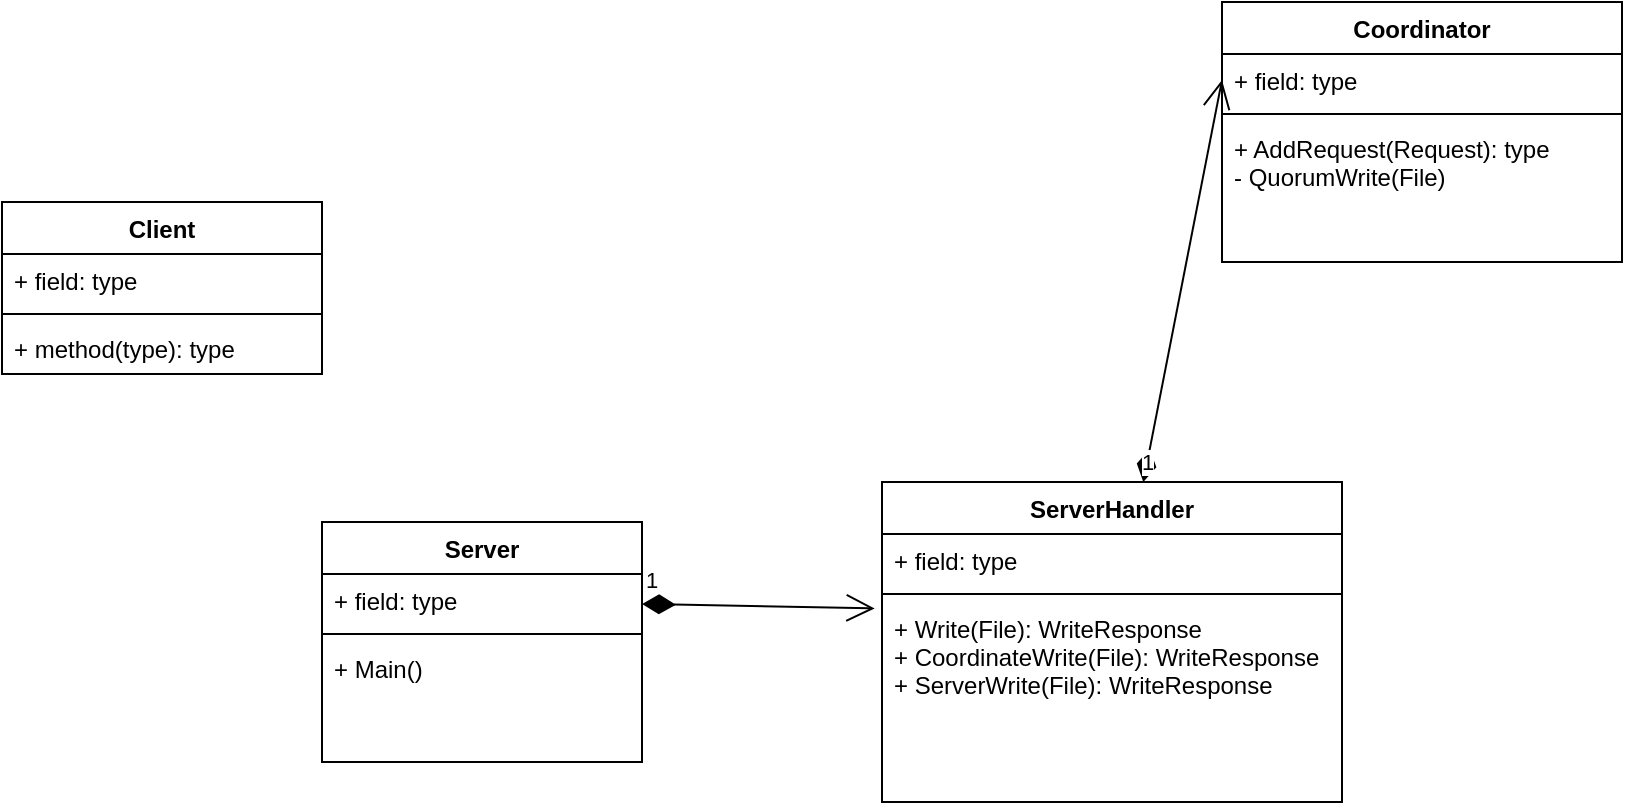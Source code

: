 <mxfile version="17.4.1" type="device"><diagram id="Bppl6WhwYldubE2SeQ56" name="Page-1"><mxGraphModel dx="1082" dy="721" grid="1" gridSize="10" guides="1" tooltips="1" connect="1" arrows="1" fold="1" page="1" pageScale="1" pageWidth="850" pageHeight="1100" math="0" shadow="0"><root><mxCell id="0"/><mxCell id="1" parent="0"/><mxCell id="kR7GLbb9H5WtAhewB0m8-1" value="ServerHandler&#xa;" style="swimlane;fontStyle=1;align=center;verticalAlign=top;childLayout=stackLayout;horizontal=1;startSize=26;horizontalStack=0;resizeParent=1;resizeParentMax=0;resizeLast=0;collapsible=1;marginBottom=0;" vertex="1" parent="1"><mxGeometry x="470" y="290" width="230" height="160" as="geometry"/></mxCell><mxCell id="kR7GLbb9H5WtAhewB0m8-2" value="+ field: type" style="text;strokeColor=none;fillColor=none;align=left;verticalAlign=top;spacingLeft=4;spacingRight=4;overflow=hidden;rotatable=0;points=[[0,0.5],[1,0.5]];portConstraint=eastwest;" vertex="1" parent="kR7GLbb9H5WtAhewB0m8-1"><mxGeometry y="26" width="230" height="26" as="geometry"/></mxCell><mxCell id="kR7GLbb9H5WtAhewB0m8-3" value="" style="line;strokeWidth=1;fillColor=none;align=left;verticalAlign=middle;spacingTop=-1;spacingLeft=3;spacingRight=3;rotatable=0;labelPosition=right;points=[];portConstraint=eastwest;" vertex="1" parent="kR7GLbb9H5WtAhewB0m8-1"><mxGeometry y="52" width="230" height="8" as="geometry"/></mxCell><mxCell id="kR7GLbb9H5WtAhewB0m8-4" value="+ Write(File): WriteResponse &#xa;+ CoordinateWrite(File): WriteResponse&#xa;+ ServerWrite(File): WriteResponse" style="text;strokeColor=none;fillColor=none;align=left;verticalAlign=top;spacingLeft=4;spacingRight=4;overflow=hidden;rotatable=0;points=[[0,0.5],[1,0.5]];portConstraint=eastwest;" vertex="1" parent="kR7GLbb9H5WtAhewB0m8-1"><mxGeometry y="60" width="230" height="100" as="geometry"/></mxCell><mxCell id="kR7GLbb9H5WtAhewB0m8-5" value="Client" style="swimlane;fontStyle=1;align=center;verticalAlign=top;childLayout=stackLayout;horizontal=1;startSize=26;horizontalStack=0;resizeParent=1;resizeParentMax=0;resizeLast=0;collapsible=1;marginBottom=0;" vertex="1" parent="1"><mxGeometry x="30" y="150" width="160" height="86" as="geometry"/></mxCell><mxCell id="kR7GLbb9H5WtAhewB0m8-6" value="+ field: type" style="text;strokeColor=none;fillColor=none;align=left;verticalAlign=top;spacingLeft=4;spacingRight=4;overflow=hidden;rotatable=0;points=[[0,0.5],[1,0.5]];portConstraint=eastwest;" vertex="1" parent="kR7GLbb9H5WtAhewB0m8-5"><mxGeometry y="26" width="160" height="26" as="geometry"/></mxCell><mxCell id="kR7GLbb9H5WtAhewB0m8-7" value="" style="line;strokeWidth=1;fillColor=none;align=left;verticalAlign=middle;spacingTop=-1;spacingLeft=3;spacingRight=3;rotatable=0;labelPosition=right;points=[];portConstraint=eastwest;" vertex="1" parent="kR7GLbb9H5WtAhewB0m8-5"><mxGeometry y="52" width="160" height="8" as="geometry"/></mxCell><mxCell id="kR7GLbb9H5WtAhewB0m8-8" value="+ method(type): type" style="text;strokeColor=none;fillColor=none;align=left;verticalAlign=top;spacingLeft=4;spacingRight=4;overflow=hidden;rotatable=0;points=[[0,0.5],[1,0.5]];portConstraint=eastwest;" vertex="1" parent="kR7GLbb9H5WtAhewB0m8-5"><mxGeometry y="60" width="160" height="26" as="geometry"/></mxCell><mxCell id="kR7GLbb9H5WtAhewB0m8-9" value="Coordinator" style="swimlane;fontStyle=1;align=center;verticalAlign=top;childLayout=stackLayout;horizontal=1;startSize=26;horizontalStack=0;resizeParent=1;resizeParentMax=0;resizeLast=0;collapsible=1;marginBottom=0;" vertex="1" parent="1"><mxGeometry x="640" y="50" width="200" height="130" as="geometry"/></mxCell><mxCell id="kR7GLbb9H5WtAhewB0m8-10" value="+ field: type" style="text;strokeColor=none;fillColor=none;align=left;verticalAlign=top;spacingLeft=4;spacingRight=4;overflow=hidden;rotatable=0;points=[[0,0.5],[1,0.5]];portConstraint=eastwest;" vertex="1" parent="kR7GLbb9H5WtAhewB0m8-9"><mxGeometry y="26" width="200" height="26" as="geometry"/></mxCell><mxCell id="kR7GLbb9H5WtAhewB0m8-11" value="" style="line;strokeWidth=1;fillColor=none;align=left;verticalAlign=middle;spacingTop=-1;spacingLeft=3;spacingRight=3;rotatable=0;labelPosition=right;points=[];portConstraint=eastwest;" vertex="1" parent="kR7GLbb9H5WtAhewB0m8-9"><mxGeometry y="52" width="200" height="8" as="geometry"/></mxCell><mxCell id="kR7GLbb9H5WtAhewB0m8-12" value="+ AddRequest(Request): type&#xa;- QuorumWrite(File)" style="text;strokeColor=none;fillColor=none;align=left;verticalAlign=top;spacingLeft=4;spacingRight=4;overflow=hidden;rotatable=0;points=[[0,0.5],[1,0.5]];portConstraint=eastwest;" vertex="1" parent="kR7GLbb9H5WtAhewB0m8-9"><mxGeometry y="60" width="200" height="70" as="geometry"/></mxCell><mxCell id="kR7GLbb9H5WtAhewB0m8-13" value="1" style="endArrow=open;html=1;endSize=12;startArrow=diamondThin;startSize=14;startFill=1;align=left;verticalAlign=bottom;rounded=0;entryX=0;entryY=0.5;entryDx=0;entryDy=0;" edge="1" parent="1" source="kR7GLbb9H5WtAhewB0m8-1" target="kR7GLbb9H5WtAhewB0m8-10"><mxGeometry x="-1" y="3" relative="1" as="geometry"><mxPoint x="620" y="110" as="sourcePoint"/><mxPoint x="470" y="390" as="targetPoint"/></mxGeometry></mxCell><mxCell id="kR7GLbb9H5WtAhewB0m8-16" value="Server" style="swimlane;fontStyle=1;align=center;verticalAlign=top;childLayout=stackLayout;horizontal=1;startSize=26;horizontalStack=0;resizeParent=1;resizeParentMax=0;resizeLast=0;collapsible=1;marginBottom=0;" vertex="1" parent="1"><mxGeometry x="190" y="310" width="160" height="120" as="geometry"/></mxCell><mxCell id="kR7GLbb9H5WtAhewB0m8-17" value="+ field: type" style="text;strokeColor=none;fillColor=none;align=left;verticalAlign=top;spacingLeft=4;spacingRight=4;overflow=hidden;rotatable=0;points=[[0,0.5],[1,0.5]];portConstraint=eastwest;" vertex="1" parent="kR7GLbb9H5WtAhewB0m8-16"><mxGeometry y="26" width="160" height="26" as="geometry"/></mxCell><mxCell id="kR7GLbb9H5WtAhewB0m8-18" value="" style="line;strokeWidth=1;fillColor=none;align=left;verticalAlign=middle;spacingTop=-1;spacingLeft=3;spacingRight=3;rotatable=0;labelPosition=right;points=[];portConstraint=eastwest;" vertex="1" parent="kR7GLbb9H5WtAhewB0m8-16"><mxGeometry y="52" width="160" height="8" as="geometry"/></mxCell><mxCell id="kR7GLbb9H5WtAhewB0m8-19" value="+ Main()" style="text;strokeColor=none;fillColor=none;align=left;verticalAlign=top;spacingLeft=4;spacingRight=4;overflow=hidden;rotatable=0;points=[[0,0.5],[1,0.5]];portConstraint=eastwest;" vertex="1" parent="kR7GLbb9H5WtAhewB0m8-16"><mxGeometry y="60" width="160" height="60" as="geometry"/></mxCell><mxCell id="kR7GLbb9H5WtAhewB0m8-20" value="1" style="endArrow=open;html=1;endSize=12;startArrow=diamondThin;startSize=14;startFill=1;align=left;verticalAlign=bottom;rounded=0;entryX=-0.016;entryY=0.032;entryDx=0;entryDy=0;entryPerimeter=0;" edge="1" parent="1" target="kR7GLbb9H5WtAhewB0m8-4"><mxGeometry x="-1" y="3" relative="1" as="geometry"><mxPoint x="349.998" y="351.0" as="sourcePoint"/><mxPoint x="389.34" y="150" as="targetPoint"/></mxGeometry></mxCell></root></mxGraphModel></diagram></mxfile>